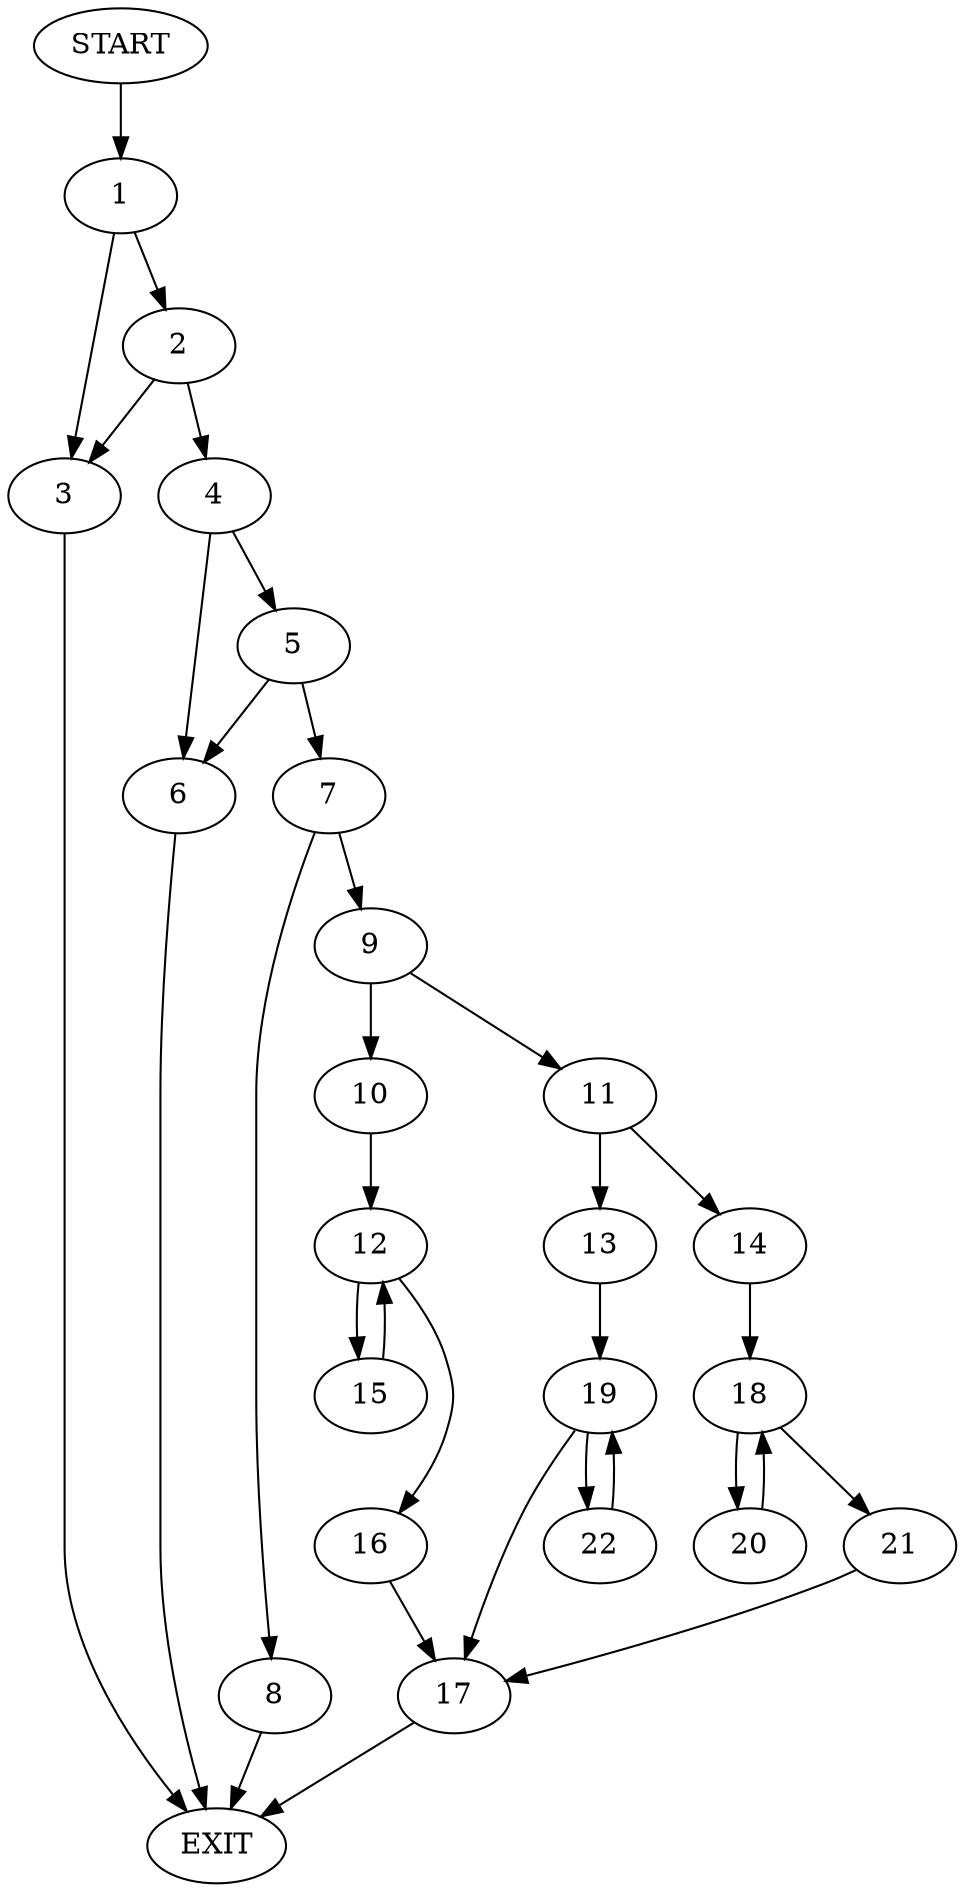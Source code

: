 digraph {
0 [label="START"]
23 [label="EXIT"]
0 -> 1
1 -> 2
1 -> 3
2 -> 4
2 -> 3
3 -> 23
4 -> 5
4 -> 6
6 -> 23
5 -> 6
5 -> 7
7 -> 8
7 -> 9
8 -> 23
9 -> 10
9 -> 11
10 -> 12
11 -> 13
11 -> 14
12 -> 15
12 -> 16
15 -> 12
16 -> 17
17 -> 23
14 -> 18
13 -> 19
18 -> 20
18 -> 21
21 -> 17
20 -> 18
19 -> 17
19 -> 22
22 -> 19
}
